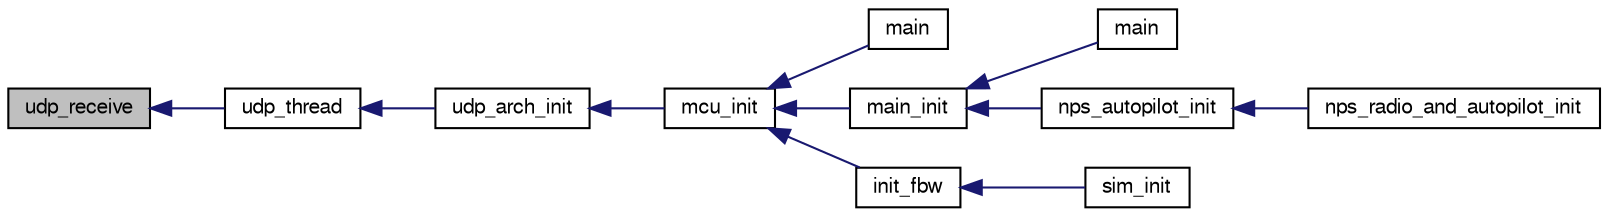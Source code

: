 digraph "udp_receive"
{
  edge [fontname="FreeSans",fontsize="10",labelfontname="FreeSans",labelfontsize="10"];
  node [fontname="FreeSans",fontsize="10",shape=record];
  rankdir="LR";
  Node1 [label="udp_receive",height=0.2,width=0.4,color="black", fillcolor="grey75", style="filled", fontcolor="black"];
  Node1 -> Node2 [dir="back",color="midnightblue",fontsize="10",style="solid",fontname="FreeSans"];
  Node2 [label="udp_thread",height=0.2,width=0.4,color="black", fillcolor="white", style="filled",URL="$linux_2mcu__periph_2udp__arch_8c.html#a4228ab15648ebad6b74132335c63635e",tooltip="check for new udp packets to receive or send. "];
  Node2 -> Node3 [dir="back",color="midnightblue",fontsize="10",style="solid",fontname="FreeSans"];
  Node3 [label="udp_arch_init",height=0.2,width=0.4,color="black", fillcolor="white", style="filled",URL="$sim_2mcu__periph_2udp__arch_8h.html#a665732768aad2a0f4b0a396d96485cc2"];
  Node3 -> Node4 [dir="back",color="midnightblue",fontsize="10",style="solid",fontname="FreeSans"];
  Node4 [label="mcu_init",height=0.2,width=0.4,color="black", fillcolor="white", style="filled",URL="$group__mcu__periph.html#ga9af744358ff4b1e3e33d7dd170862f9b",tooltip="Microcontroller peripherals initialization. "];
  Node4 -> Node5 [dir="back",color="midnightblue",fontsize="10",style="solid",fontname="FreeSans"];
  Node5 [label="main",height=0.2,width=0.4,color="black", fillcolor="white", style="filled",URL="$lpc21_2uart__tunnel_8c.html#a3c04138a5bfe5d72780bb7e82a18e627"];
  Node4 -> Node6 [dir="back",color="midnightblue",fontsize="10",style="solid",fontname="FreeSans"];
  Node6 [label="main_init",height=0.2,width=0.4,color="black", fillcolor="white", style="filled",URL="$demo__ahrs__actuators_8c.html#afaa8374e20b79aaf7cfcea5ad9467ab1"];
  Node6 -> Node7 [dir="back",color="midnightblue",fontsize="10",style="solid",fontname="FreeSans"];
  Node7 [label="main",height=0.2,width=0.4,color="black", fillcolor="white", style="filled",URL="$demo__ahrs__actuators_8c.html#a840291bc02cba5474a4cb46a9b9566fe"];
  Node6 -> Node8 [dir="back",color="midnightblue",fontsize="10",style="solid",fontname="FreeSans"];
  Node8 [label="nps_autopilot_init",height=0.2,width=0.4,color="black", fillcolor="white", style="filled",URL="$nps__autopilot__rotorcraft_8c.html#a3348493e992edd2442581c1d09446b4b"];
  Node8 -> Node9 [dir="back",color="midnightblue",fontsize="10",style="solid",fontname="FreeSans"];
  Node9 [label="nps_radio_and_autopilot_init",height=0.2,width=0.4,color="black", fillcolor="white", style="filled",URL="$nps__main__hitl_8c.html#a72ef549ee35deec8c017e83d9de38f66"];
  Node4 -> Node10 [dir="back",color="midnightblue",fontsize="10",style="solid",fontname="FreeSans"];
  Node10 [label="init_fbw",height=0.2,width=0.4,color="black", fillcolor="white", style="filled",URL="$fixedwing_2main__fbw_8h.html#ad86b7fe577a2414df2c7a5a9222aa45a"];
  Node10 -> Node11 [dir="back",color="midnightblue",fontsize="10",style="solid",fontname="FreeSans"];
  Node11 [label="sim_init",height=0.2,width=0.4,color="black", fillcolor="white", style="filled",URL="$sim__ap_8c.html#a739fbef2e03619a863b4d7fd8d0da157"];
}
